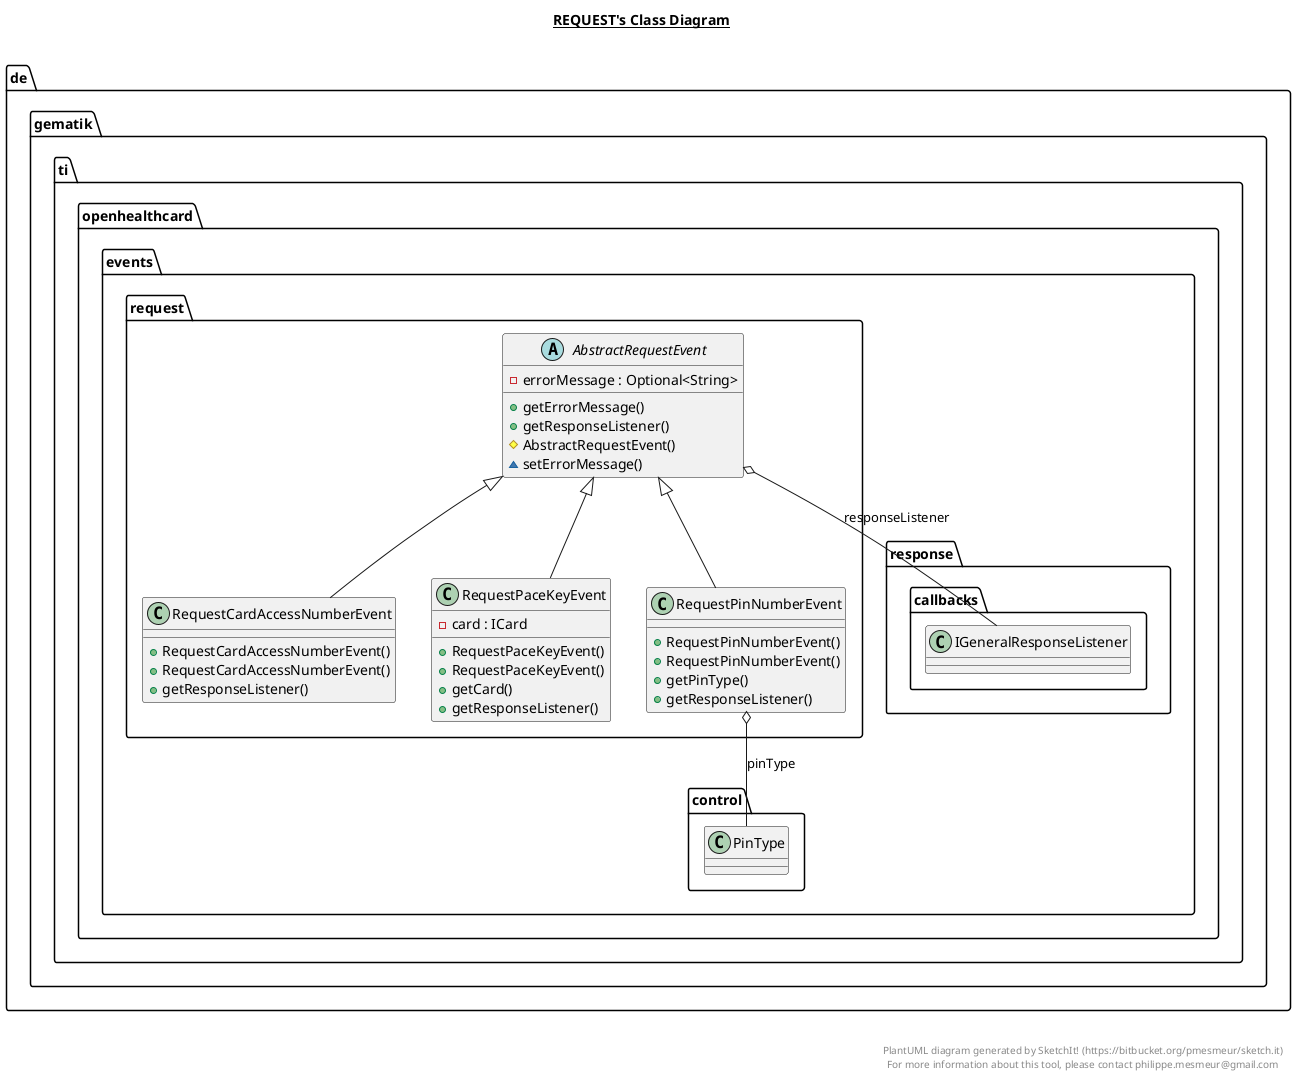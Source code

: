 @startuml

title __REQUEST's Class Diagram__\n

  namespace de.gematik.ti.openhealthcard.events.request {
    abstract class de.gematik.ti.openhealthcard.events.request.AbstractRequestEvent {
        - errorMessage : Optional<String>
        + getErrorMessage()
        + getResponseListener()
        # AbstractRequestEvent()
        ~ setErrorMessage()
    }
  }
  

  namespace de.gematik.ti.openhealthcard.events.request {
    class de.gematik.ti.openhealthcard.events.request.RequestCardAccessNumberEvent {
        + RequestCardAccessNumberEvent()
        + RequestCardAccessNumberEvent()
        + getResponseListener()
    }
  }
  

  namespace de.gematik.ti.openhealthcard.events.request {
    class de.gematik.ti.openhealthcard.events.request.RequestPaceKeyEvent {
        - card : ICard
        + RequestPaceKeyEvent()
        + RequestPaceKeyEvent()
        + getCard()
        + getResponseListener()
    }
  }
  

  namespace de.gematik.ti.openhealthcard.events.request {
    class de.gematik.ti.openhealthcard.events.request.RequestPinNumberEvent {
        + RequestPinNumberEvent()
        + RequestPinNumberEvent()
        + getPinType()
        + getResponseListener()
    }
  }
  

  de.gematik.ti.openhealthcard.events.request.AbstractRequestEvent o-- de.gematik.ti.openhealthcard.events.response.callbacks.IGeneralResponseListener : responseListener
  de.gematik.ti.openhealthcard.events.request.RequestCardAccessNumberEvent -up-|> de.gematik.ti.openhealthcard.events.request.AbstractRequestEvent
  de.gematik.ti.openhealthcard.events.request.RequestPaceKeyEvent -up-|> de.gematik.ti.openhealthcard.events.request.AbstractRequestEvent
  de.gematik.ti.openhealthcard.events.request.RequestPinNumberEvent -up-|> de.gematik.ti.openhealthcard.events.request.AbstractRequestEvent
  de.gematik.ti.openhealthcard.events.request.RequestPinNumberEvent o-- de.gematik.ti.openhealthcard.events.control.PinType : pinType


right footer


PlantUML diagram generated by SketchIt! (https://bitbucket.org/pmesmeur/sketch.it)
For more information about this tool, please contact philippe.mesmeur@gmail.com
endfooter

@enduml
